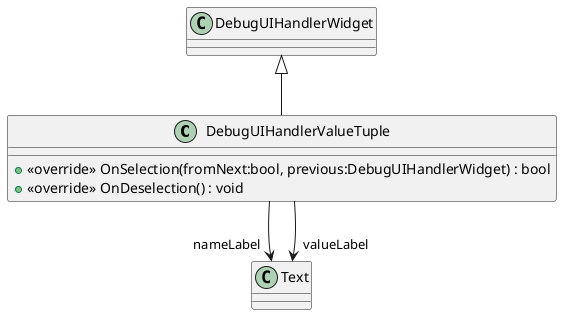 @startuml
class DebugUIHandlerValueTuple {
    + <<override>> OnSelection(fromNext:bool, previous:DebugUIHandlerWidget) : bool
    + <<override>> OnDeselection() : void
}
DebugUIHandlerWidget <|-- DebugUIHandlerValueTuple
DebugUIHandlerValueTuple --> "nameLabel" Text
DebugUIHandlerValueTuple --> "valueLabel" Text
@enduml
